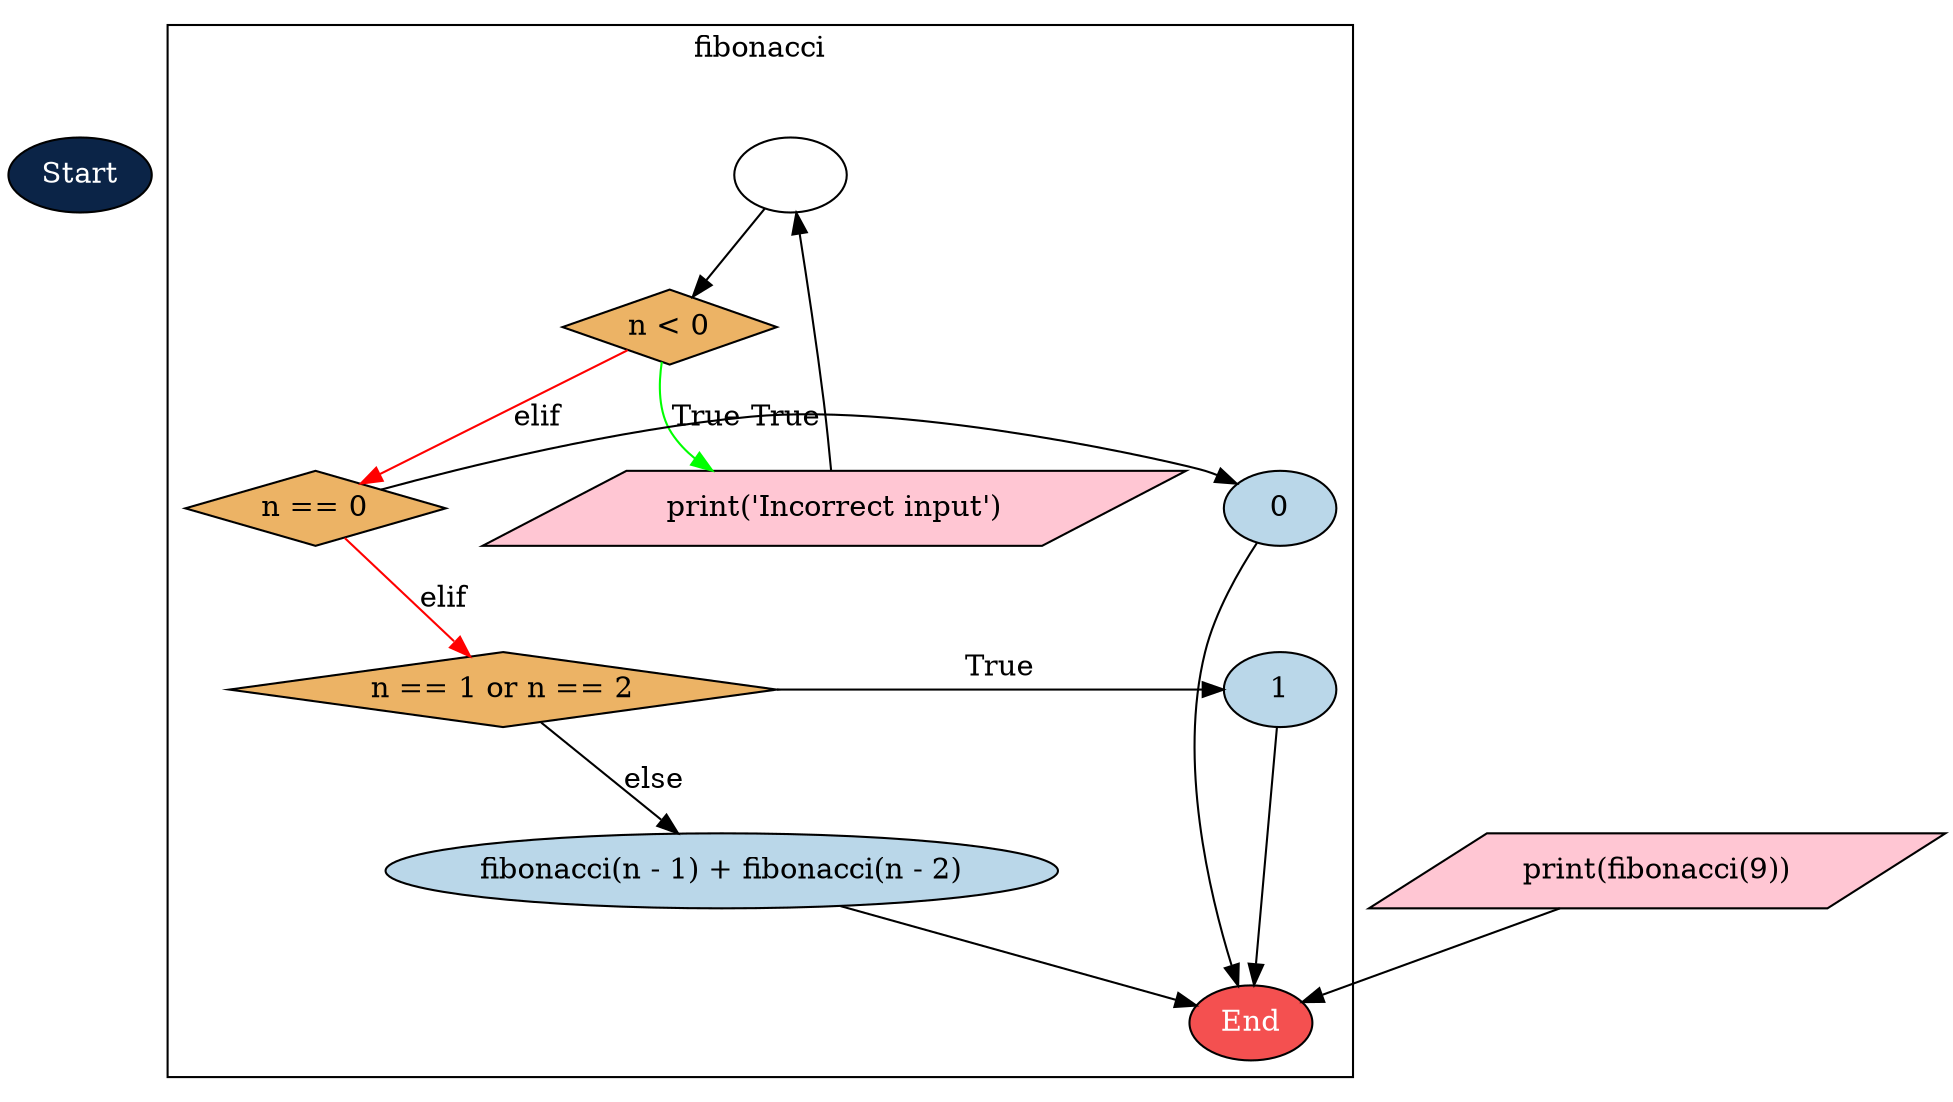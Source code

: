 digraph my_graph {
bgcolor="white"
4348771024 [shape=ellipse] [label="Start"] [type="START"] [style=filled fillcolor="#0B2447" fontcolor=white]
4348769040 [label=""]
4348771344 [shape=diamond] [label="n < 0"] [type="CONDITIONS"] [style=filled fillcolor="#ECB365" fontcolor=black]
4348771472 [shape=parallelogram] [label="print('Incorrect input')"] [type="STATEMENT"] [style=filled fillcolor="#FFC6D3" fontcolor=black]
4348771664 [shape=diamond] [label="n == 0"] [type="CONDITIONS"] [style=filled fillcolor="#ECB365" fontcolor=black]
4348771408 [shape=ellipse] [label="0"] [type="RETURN"] [style=filled fillcolor="#BAD7E9" fontcolor=black]
4348771856 [shape=diamond] [label="n == 1 or n == 2"] [type="CONDITIONS"] [style=filled fillcolor="#ECB365" fontcolor=black]
4348771920 [shape=ellipse] [label="1"] [type="RETURN"] [style=filled fillcolor="#BAD7E9" fontcolor=black]

4348772048 [shape=ellipse] [label="fibonacci(n - 1) + fibonacci(n - 2)"] [type="RETURN"] [style=filled fillcolor="#BAD7E9" fontcolor=black]
4348772176 [shape=parallelogram] [label="print(fibonacci(9))"] [type="STATEMENT"] [style=filled fillcolor="#FFC6D3" fontcolor=black]
4348805200 [shape=ellipse] [label="End"] [type="END"] [style=filled fillcolor="#F45050" fontcolor=white]
subgraph cluster_fibonacci {
label = "fibonacci";
4348769040 -> 4348771344  [source = "@if_to_prev_node : ACNode(info={'name': 'fibonacci', 'args': ['n']}, type=DEF, indent=0) ===> ACNode(info={'conditions': ['n < 0'], 'type': 'IF'}, type=CONDITIONS, indent=4)"] ;

4348771344 -> 4348771664 [label = elif] [source = "@if_or_if_to_elif : ACNode(info={'conditions': ['n < 0'], 'type': 'IF'}, type=CONDITIONS, indent=4) ===> ACNode(info={'conditions': ['n == 0'], 'type': 'ELIF'}, type=CONDITIONS, indent=4)"] [color=red];

4348771664 -> 4348771856 [label = elif] [source = "@if_or_if_to_elif : ACNode(info={'conditions': ['n == 0'], 'type': 'ELIF'}, type=CONDITIONS, indent=4) ===> ACNode(info={'conditions': ['n == 1 or n == 2'], 'type': 'ELIF'}, type=CONDITIONS, indent=4)"] [color=red];

4348771472 -> 4348769040  [source = "@last_child_to_next_sibling : ACNode(info={'type': 'StatementType.STATEMENT_METHOD', 'value': 'print('Incorrect input')'}, type=STATEMENT, indent=8) ===> ACNode(info={'name': 'fibonacci', 'args': ['n']}, type=DEF, indent=0)"] ;
4348771344 -> 4348771472 [label = True] [source = "@parent_to_child : ACNode(info={'conditions': ['n < 0'], 'type': 'IF'}, type=CONDITIONS, indent=4) ===> ACNode(info={'type': 'StatementType.STATEMENT_METHOD', 'value': 'print('Incorrect input')'}, type=STATEMENT, indent=8)"] [color=green];
{rank = same; 4348771664; 4348771408;}

4348771408 -> 4348805200  [source = "@return_to_end : ACNode(info={'name': '0'}, type=RETURN, indent=8) ===> {}"] ;

4348771664 -> 4348771408 [label = True] [source = "@return_2 : ACNode(info={'conditions': ['n == 0'], 'type': 'ELIF'}, type=CONDITIONS, indent=4) ===> ACNode(info={'name': '0'}, type=RETURN, indent=8)"] ;
{rank = same; 4348771856; 4348771920;}

4348771920 -> 4348805200  [source = "@return_to_end : ACNode(info={'name': '1'}, type=RETURN, indent=8) ===> {}"] ;

4348771856 -> 4348771920 [label = True] [source = "@return_2 : ACNode(info={'conditions': ['n == 1 or n == 2'], 'type': 'ELIF'}, type=CONDITIONS, indent=4) ===> ACNode(info={'name': '1'}, type=RETURN, indent=8)"] ;
4348771856 -> 4348772048 [label = else] [source = " : ACNode(info={'conditions': ['n == 1 or n == 2'], 'type': 'ELIF'}, type=CONDITIONS, indent=4) ===> ACNode(info={'name': 'fibonacci(n - 1) + fibonacci(n - 2)'}, type=RETURN, indent=8)"] ;
{rank = same; 4348772048;}

4348772048 -> 4348805200  [source = "@return_to_end : ACNode(info={'name': 'fibonacci(n - 1) + fibonacci(n - 2)'}, type=RETURN, indent=8) ===> {}"] ;

}4348772176 -> 4348805200  [source = "@prev_to_end : ACNode(info={'type': 'StatementType.STATEMENT_METHOD', 'value': 'print(fibonacci(9))'}, type=STATEMENT, indent=0) ===> {}"] ;

}
